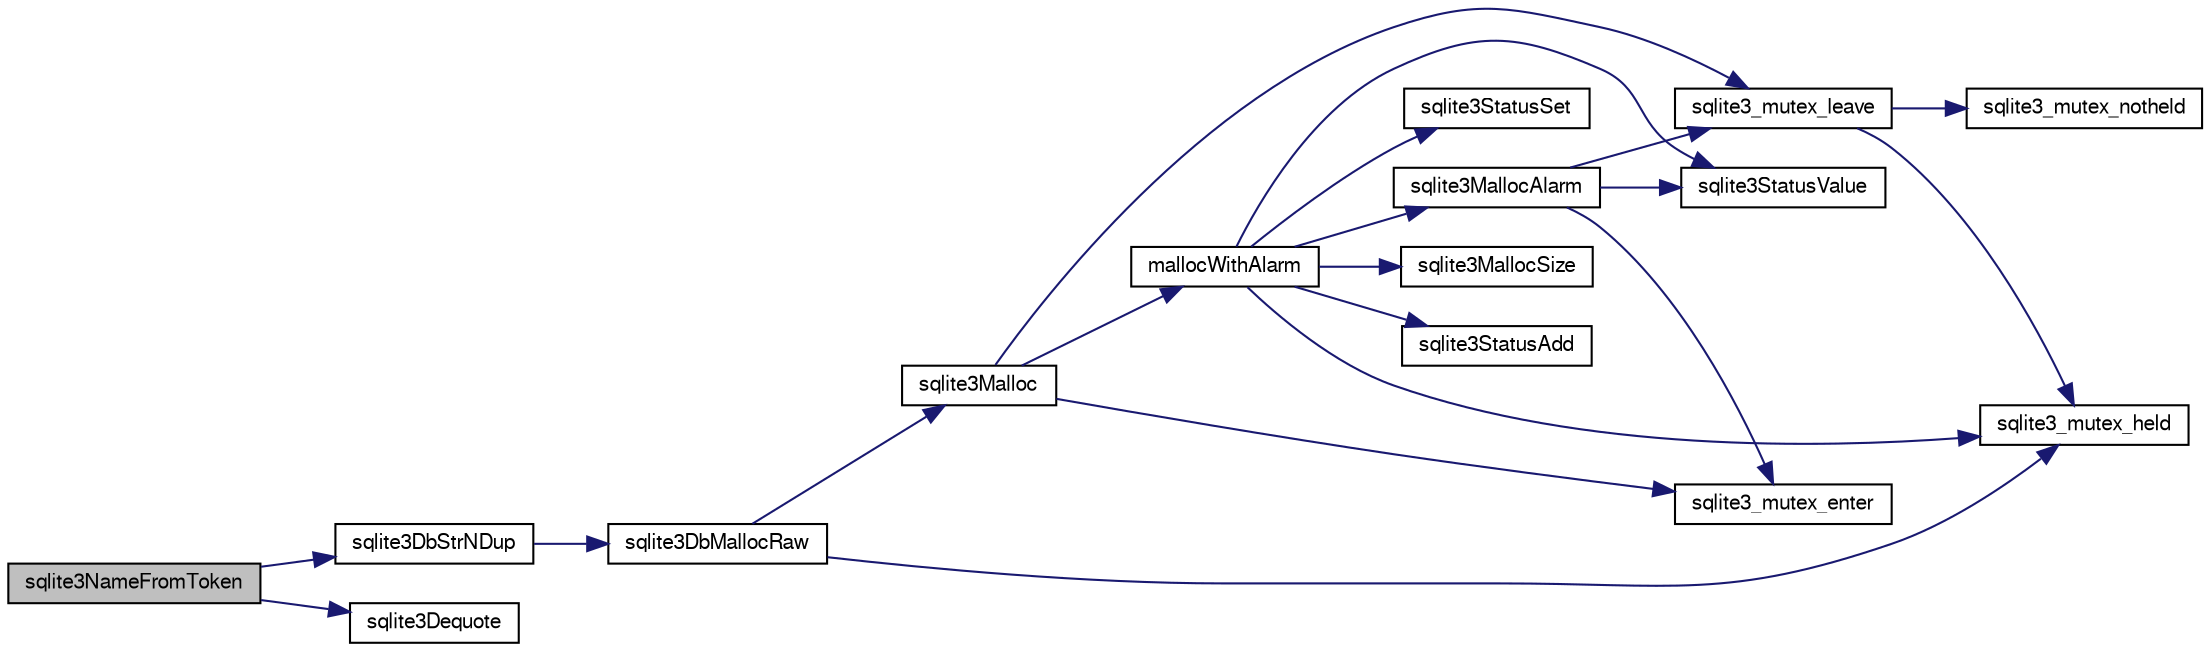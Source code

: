 digraph "sqlite3NameFromToken"
{
  edge [fontname="FreeSans",fontsize="10",labelfontname="FreeSans",labelfontsize="10"];
  node [fontname="FreeSans",fontsize="10",shape=record];
  rankdir="LR";
  Node602023 [label="sqlite3NameFromToken",height=0.2,width=0.4,color="black", fillcolor="grey75", style="filled", fontcolor="black"];
  Node602023 -> Node602024 [color="midnightblue",fontsize="10",style="solid",fontname="FreeSans"];
  Node602024 [label="sqlite3DbStrNDup",height=0.2,width=0.4,color="black", fillcolor="white", style="filled",URL="$sqlite3_8c.html#a48e8c757f70cba60fe83ce00ad8de713"];
  Node602024 -> Node602025 [color="midnightblue",fontsize="10",style="solid",fontname="FreeSans"];
  Node602025 [label="sqlite3DbMallocRaw",height=0.2,width=0.4,color="black", fillcolor="white", style="filled",URL="$sqlite3_8c.html#abbe8be0cf7175e11ddc3e2218fad924e"];
  Node602025 -> Node602026 [color="midnightblue",fontsize="10",style="solid",fontname="FreeSans"];
  Node602026 [label="sqlite3_mutex_held",height=0.2,width=0.4,color="black", fillcolor="white", style="filled",URL="$sqlite3_8c.html#acf77da68932b6bc163c5e68547ecc3e7"];
  Node602025 -> Node602027 [color="midnightblue",fontsize="10",style="solid",fontname="FreeSans"];
  Node602027 [label="sqlite3Malloc",height=0.2,width=0.4,color="black", fillcolor="white", style="filled",URL="$sqlite3_8c.html#a361a2eaa846b1885f123abe46f5d8b2b"];
  Node602027 -> Node602028 [color="midnightblue",fontsize="10",style="solid",fontname="FreeSans"];
  Node602028 [label="sqlite3_mutex_enter",height=0.2,width=0.4,color="black", fillcolor="white", style="filled",URL="$sqlite3_8c.html#a1c12cde690bd89f104de5cbad12a6bf5"];
  Node602027 -> Node602029 [color="midnightblue",fontsize="10",style="solid",fontname="FreeSans"];
  Node602029 [label="mallocWithAlarm",height=0.2,width=0.4,color="black", fillcolor="white", style="filled",URL="$sqlite3_8c.html#ab070d5cf8e48ec8a6a43cf025d48598b"];
  Node602029 -> Node602026 [color="midnightblue",fontsize="10",style="solid",fontname="FreeSans"];
  Node602029 -> Node602030 [color="midnightblue",fontsize="10",style="solid",fontname="FreeSans"];
  Node602030 [label="sqlite3StatusSet",height=0.2,width=0.4,color="black", fillcolor="white", style="filled",URL="$sqlite3_8c.html#afec7586c01fcb5ea17dc9d7725a589d9"];
  Node602029 -> Node602031 [color="midnightblue",fontsize="10",style="solid",fontname="FreeSans"];
  Node602031 [label="sqlite3StatusValue",height=0.2,width=0.4,color="black", fillcolor="white", style="filled",URL="$sqlite3_8c.html#a30b8ac296c6e200c1fa57708d52c6ef6"];
  Node602029 -> Node602032 [color="midnightblue",fontsize="10",style="solid",fontname="FreeSans"];
  Node602032 [label="sqlite3MallocAlarm",height=0.2,width=0.4,color="black", fillcolor="white", style="filled",URL="$sqlite3_8c.html#ada66988e8471d1198f3219c062377508"];
  Node602032 -> Node602031 [color="midnightblue",fontsize="10",style="solid",fontname="FreeSans"];
  Node602032 -> Node602033 [color="midnightblue",fontsize="10",style="solid",fontname="FreeSans"];
  Node602033 [label="sqlite3_mutex_leave",height=0.2,width=0.4,color="black", fillcolor="white", style="filled",URL="$sqlite3_8c.html#a5838d235601dbd3c1fa993555c6bcc93"];
  Node602033 -> Node602026 [color="midnightblue",fontsize="10",style="solid",fontname="FreeSans"];
  Node602033 -> Node602034 [color="midnightblue",fontsize="10",style="solid",fontname="FreeSans"];
  Node602034 [label="sqlite3_mutex_notheld",height=0.2,width=0.4,color="black", fillcolor="white", style="filled",URL="$sqlite3_8c.html#a83967c837c1c000d3b5adcfaa688f5dc"];
  Node602032 -> Node602028 [color="midnightblue",fontsize="10",style="solid",fontname="FreeSans"];
  Node602029 -> Node602035 [color="midnightblue",fontsize="10",style="solid",fontname="FreeSans"];
  Node602035 [label="sqlite3MallocSize",height=0.2,width=0.4,color="black", fillcolor="white", style="filled",URL="$sqlite3_8c.html#acf5d2a5f35270bafb050bd2def576955"];
  Node602029 -> Node602036 [color="midnightblue",fontsize="10",style="solid",fontname="FreeSans"];
  Node602036 [label="sqlite3StatusAdd",height=0.2,width=0.4,color="black", fillcolor="white", style="filled",URL="$sqlite3_8c.html#afa029f93586aeab4cc85360905dae9cd"];
  Node602027 -> Node602033 [color="midnightblue",fontsize="10",style="solid",fontname="FreeSans"];
  Node602023 -> Node602037 [color="midnightblue",fontsize="10",style="solid",fontname="FreeSans"];
  Node602037 [label="sqlite3Dequote",height=0.2,width=0.4,color="black", fillcolor="white", style="filled",URL="$sqlite3_8c.html#a7b0ccb71d60de662cbb09755454dee5d"];
}
